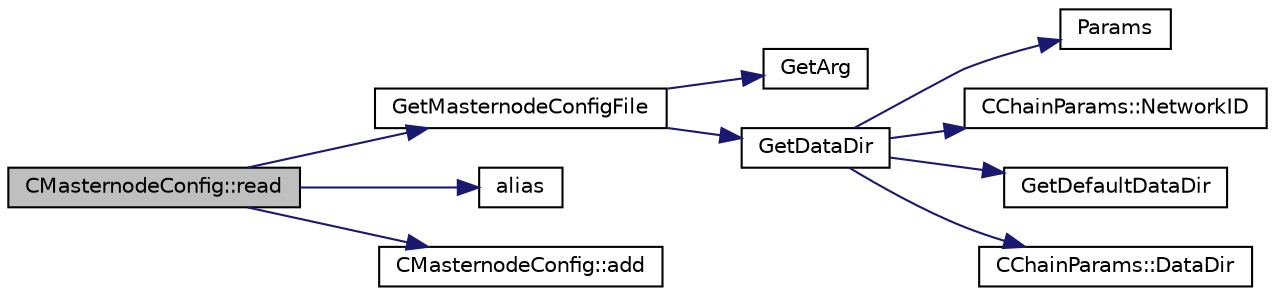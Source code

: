digraph "CMasternodeConfig::read"
{
  edge [fontname="Helvetica",fontsize="10",labelfontname="Helvetica",labelfontsize="10"];
  node [fontname="Helvetica",fontsize="10",shape=record];
  rankdir="LR";
  Node37 [label="CMasternodeConfig::read",height=0.2,width=0.4,color="black", fillcolor="grey75", style="filled", fontcolor="black"];
  Node37 -> Node38 [color="midnightblue",fontsize="10",style="solid",fontname="Helvetica"];
  Node38 [label="GetMasternodeConfigFile",height=0.2,width=0.4,color="black", fillcolor="white", style="filled",URL="$df/d2d/util_8cpp.html#ae5f844c4e12d08214929430505218e74"];
  Node38 -> Node39 [color="midnightblue",fontsize="10",style="solid",fontname="Helvetica"];
  Node39 [label="GetArg",height=0.2,width=0.4,color="black", fillcolor="white", style="filled",URL="$df/d2d/util_8cpp.html#a24f685720bf40370e5bd2a192ad50cd8",tooltip="Return string argument or default value. "];
  Node38 -> Node40 [color="midnightblue",fontsize="10",style="solid",fontname="Helvetica"];
  Node40 [label="GetDataDir",height=0.2,width=0.4,color="black", fillcolor="white", style="filled",URL="$df/d2d/util_8cpp.html#ab83866a054745d4b30a3948a1b44beba"];
  Node40 -> Node41 [color="midnightblue",fontsize="10",style="solid",fontname="Helvetica"];
  Node41 [label="Params",height=0.2,width=0.4,color="black", fillcolor="white", style="filled",URL="$df/dbf/chainparams_8cpp.html#ace5c5b706d71a324a417dd2db394fd4a",tooltip="Return the currently selected parameters. "];
  Node40 -> Node42 [color="midnightblue",fontsize="10",style="solid",fontname="Helvetica"];
  Node42 [label="CChainParams::NetworkID",height=0.2,width=0.4,color="black", fillcolor="white", style="filled",URL="$d1/d4f/class_c_chain_params.html#a90dc493ec0c0325c98c3ac06eb99862b"];
  Node40 -> Node43 [color="midnightblue",fontsize="10",style="solid",fontname="Helvetica"];
  Node43 [label="GetDefaultDataDir",height=0.2,width=0.4,color="black", fillcolor="white", style="filled",URL="$df/d2d/util_8cpp.html#ab272995de020a3bcbf743be630e485c6"];
  Node40 -> Node44 [color="midnightblue",fontsize="10",style="solid",fontname="Helvetica"];
  Node44 [label="CChainParams::DataDir",height=0.2,width=0.4,color="black", fillcolor="white", style="filled",URL="$d1/d4f/class_c_chain_params.html#a959488b5d8e6fe62857940b831d73a78"];
  Node37 -> Node45 [color="midnightblue",fontsize="10",style="solid",fontname="Helvetica"];
  Node45 [label="alias",height=0.2,width=0.4,color="black", fillcolor="white", style="filled",URL="$d5/d9f/glibc__compat_8cpp.html#aeb0c9f8029e0f7d5ed735bce73b3704b"];
  Node37 -> Node46 [color="midnightblue",fontsize="10",style="solid",fontname="Helvetica"];
  Node46 [label="CMasternodeConfig::add",height=0.2,width=0.4,color="black", fillcolor="white", style="filled",URL="$d9/d46/class_c_masternode_config.html#a578068fd91293257e3f302c002c6ba43"];
}
